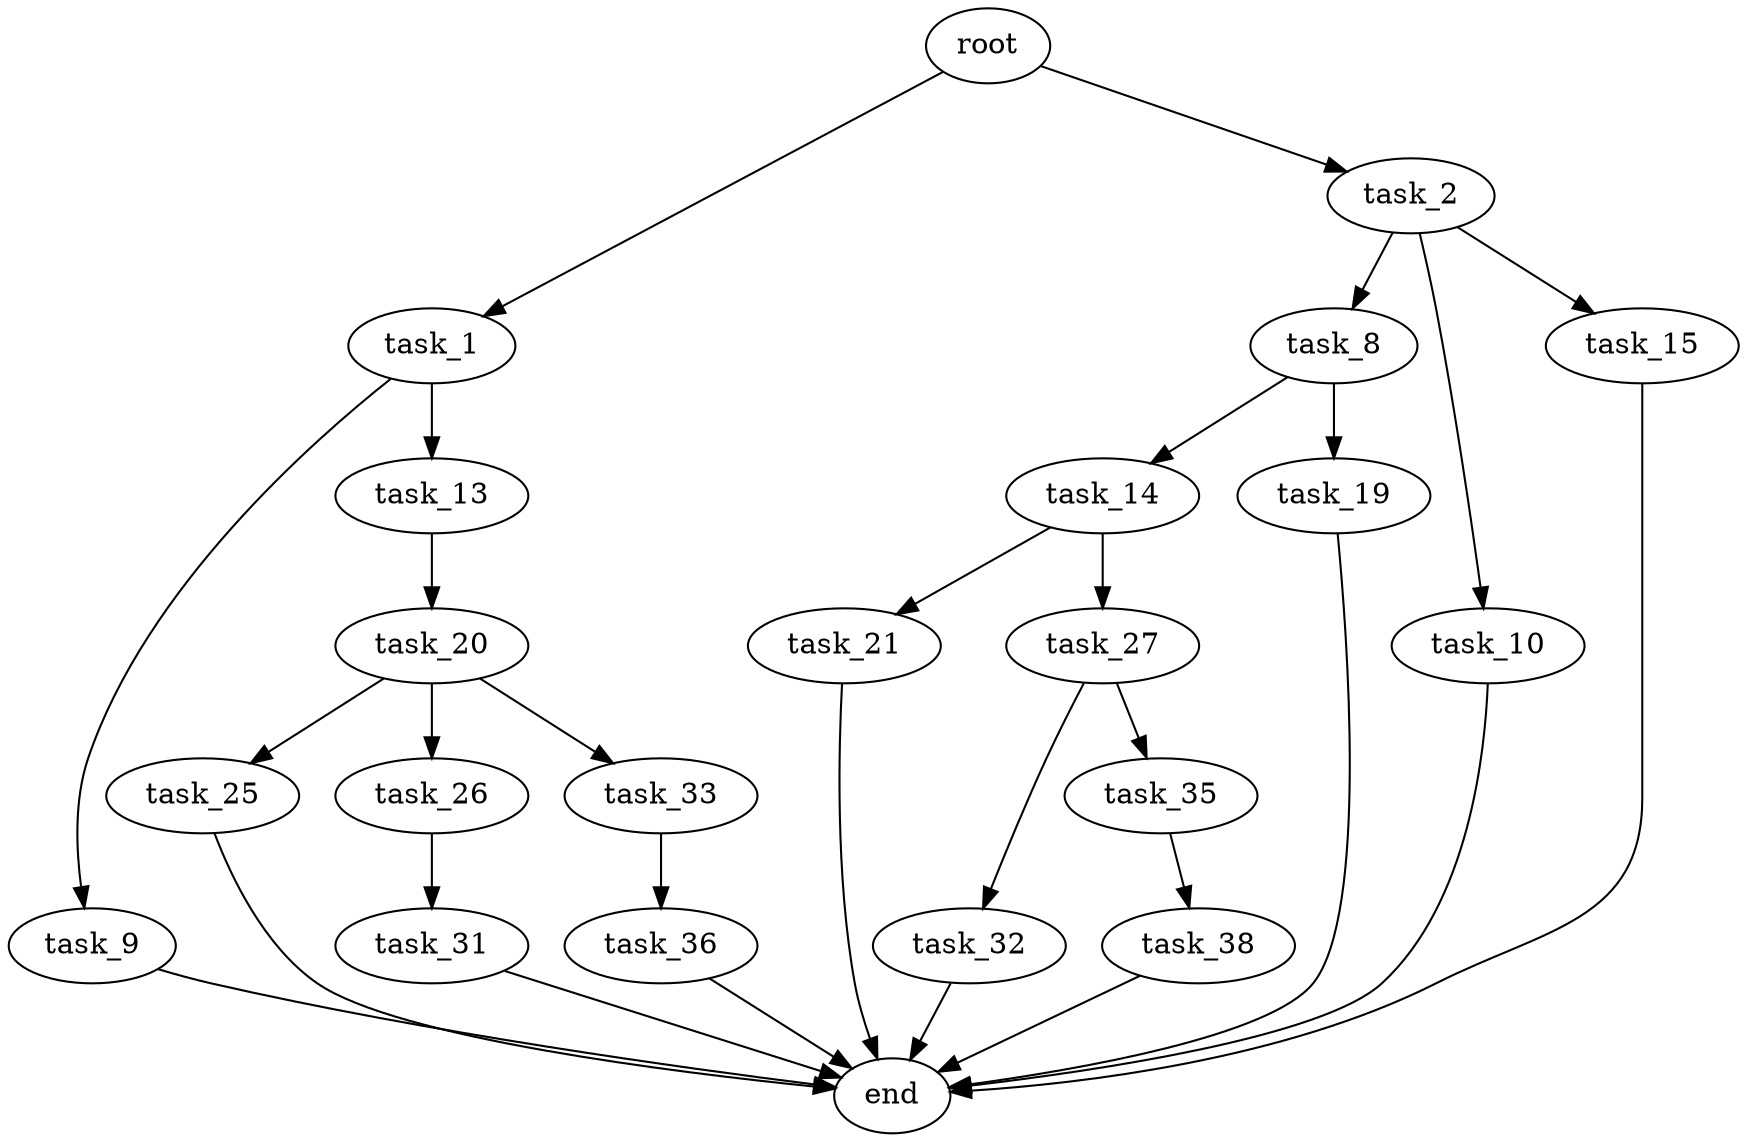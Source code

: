 digraph G {
  root [size="0.000000"];
  task_1 [size="4214135138.000000"];
  task_2 [size="185608662632.000000"];
  task_8 [size="368293445632.000000"];
  task_9 [size="28991029248.000000"];
  task_10 [size="39441936232.000000"];
  task_13 [size="1073741824000.000000"];
  task_14 [size="17355247172.000000"];
  task_15 [size="28549380743.000000"];
  task_19 [size="3297447256.000000"];
  task_20 [size="368293445632.000000"];
  task_21 [size="134217728000.000000"];
  task_25 [size="167393806325.000000"];
  task_26 [size="211442842807.000000"];
  task_27 [size="246683036174.000000"];
  task_31 [size="68719476736.000000"];
  task_32 [size="35561590818.000000"];
  task_33 [size="134217728000.000000"];
  task_35 [size="12650988156.000000"];
  task_36 [size="28991029248.000000"];
  task_38 [size="561257381206.000000"];
  end [size="0.000000"];

  root -> task_1 [size="1.000000"];
  root -> task_2 [size="1.000000"];
  task_1 -> task_9 [size="75497472.000000"];
  task_1 -> task_13 [size="75497472.000000"];
  task_2 -> task_8 [size="301989888.000000"];
  task_2 -> task_10 [size="301989888.000000"];
  task_2 -> task_15 [size="301989888.000000"];
  task_8 -> task_14 [size="411041792.000000"];
  task_8 -> task_19 [size="411041792.000000"];
  task_9 -> end [size="1.000000"];
  task_10 -> end [size="1.000000"];
  task_13 -> task_20 [size="838860800.000000"];
  task_14 -> task_21 [size="301989888.000000"];
  task_14 -> task_27 [size="301989888.000000"];
  task_15 -> end [size="1.000000"];
  task_19 -> end [size="1.000000"];
  task_20 -> task_25 [size="411041792.000000"];
  task_20 -> task_26 [size="411041792.000000"];
  task_20 -> task_33 [size="411041792.000000"];
  task_21 -> end [size="1.000000"];
  task_25 -> end [size="1.000000"];
  task_26 -> task_31 [size="301989888.000000"];
  task_27 -> task_32 [size="209715200.000000"];
  task_27 -> task_35 [size="209715200.000000"];
  task_31 -> end [size="1.000000"];
  task_32 -> end [size="1.000000"];
  task_33 -> task_36 [size="209715200.000000"];
  task_35 -> task_38 [size="536870912.000000"];
  task_36 -> end [size="1.000000"];
  task_38 -> end [size="1.000000"];
}
